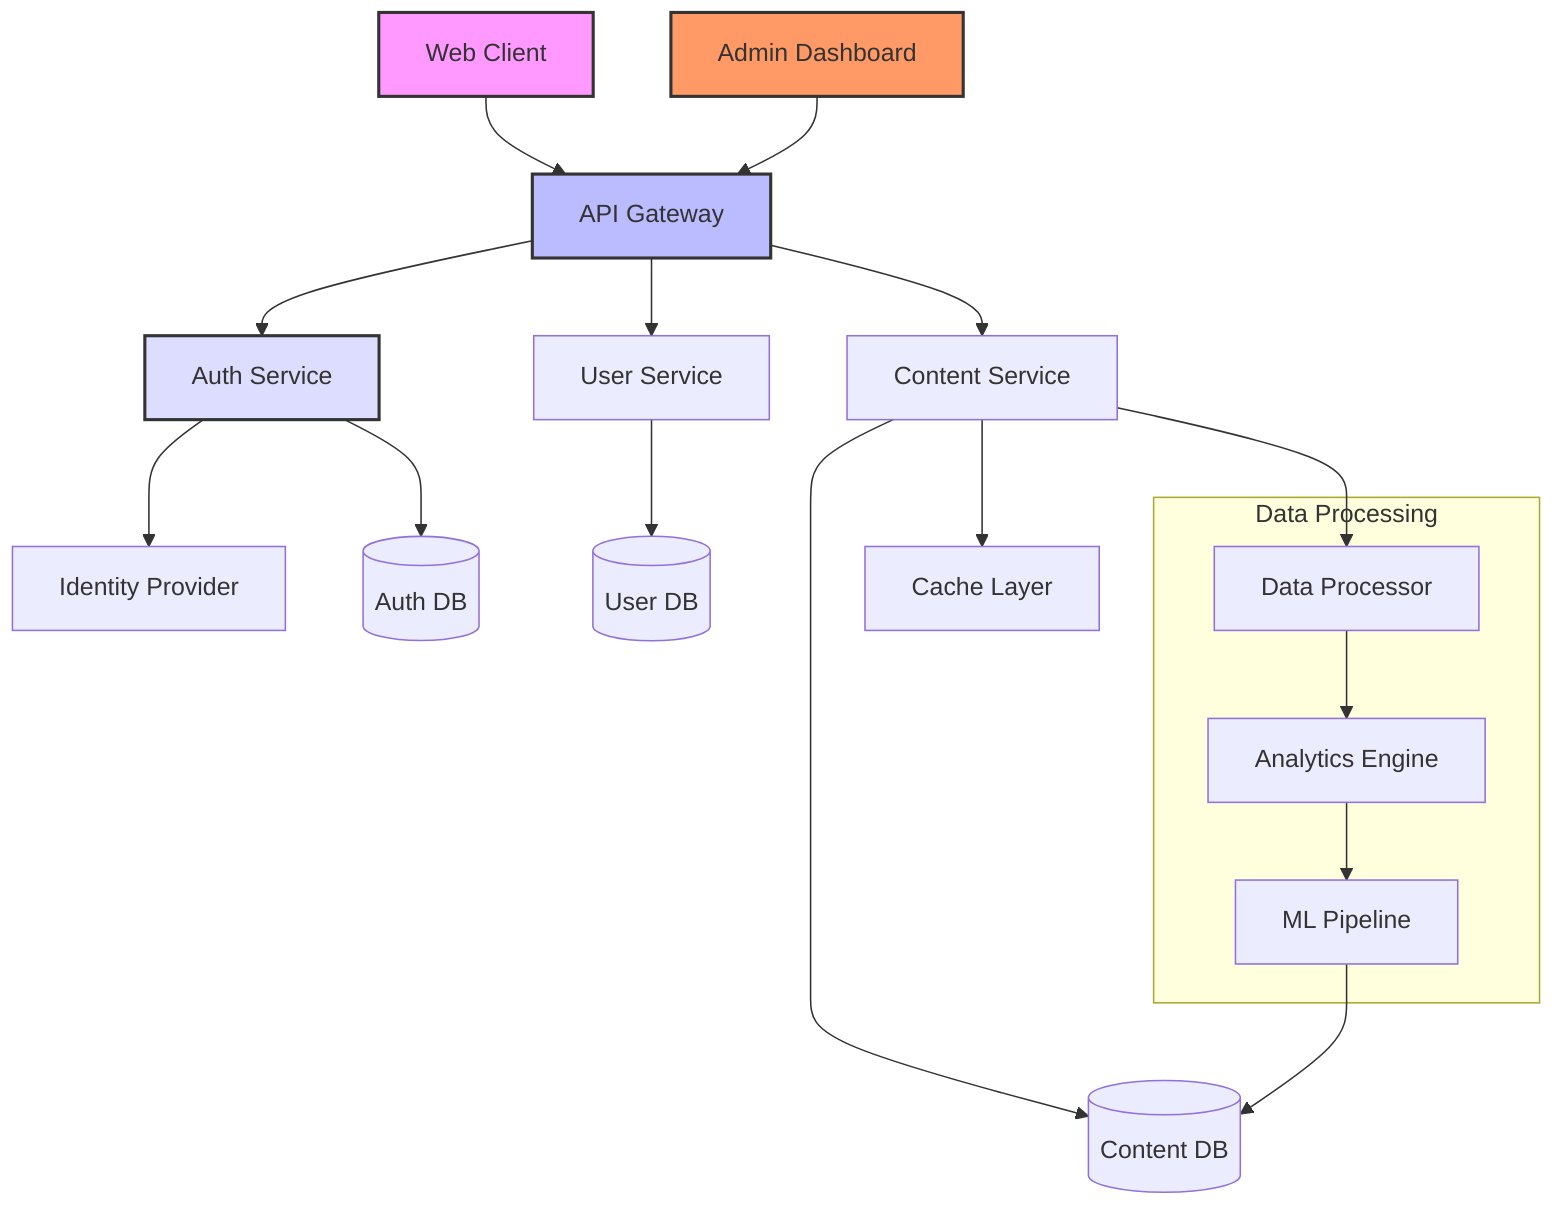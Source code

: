 graph TD
    A[Web Client] --> B[API Gateway]
    B --> C[Auth Service]
    B --> D[User Service]
    B --> E[Content Service]
    
    D --> F[(User DB)]
    E --> G[(Content DB)]
    E --> H[Cache Layer]
    
    C --> I[Identity Provider]
    C --> J[(Auth DB)]
    
    K[Admin Dashboard] --> B
    
    subgraph Data Processing
    L[Data Processor]
    M[Analytics Engine]
    N[ML Pipeline]
    end
    
    E --> L
    L --> M
    M --> N
    N --> G

    style A fill:#f9f,stroke:#333,stroke-width:2px
    style B fill:#bbf,stroke:#333,stroke-width:2px
    style C fill:#ddf,stroke:#333,stroke-width:2px
    style K fill:#f96,stroke:#333,stroke-width:2px